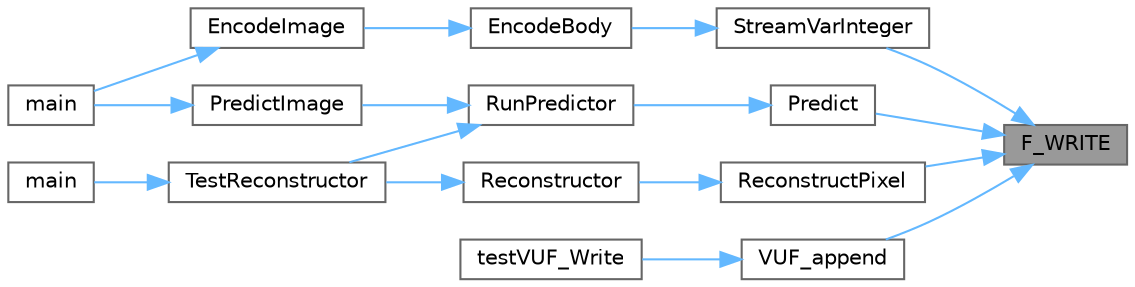 digraph "F_WRITE"
{
 // LATEX_PDF_SIZE
  bgcolor="transparent";
  edge [fontname=Helvetica,fontsize=10,labelfontname=Helvetica,labelfontsize=10];
  node [fontname=Helvetica,fontsize=10,shape=box,height=0.2,width=0.4];
  rankdir="RL";
  Node1 [id="Node000001",label="F_WRITE",height=0.2,width=0.4,color="gray40", fillcolor="grey60", style="filled", fontcolor="black",tooltip=" "];
  Node1 -> Node2 [id="edge31_Node000001_Node000002",dir="back",color="steelblue1",style="solid",tooltip=" "];
  Node2 [id="Node000002",label="Predict",height=0.2,width=0.4,color="grey40", fillcolor="white", style="filled",URL="$d8/d8e/a00344.html#a498daa18fb3529e8fffc3fff08e6bef6",tooltip=" "];
  Node2 -> Node3 [id="edge32_Node000002_Node000003",dir="back",color="steelblue1",style="solid",tooltip=" "];
  Node3 [id="Node000003",label="RunPredictor",height=0.2,width=0.4,color="grey40", fillcolor="white", style="filled",URL="$d8/d8e/a00344.html#a4a94804509574a94d896a4164802bcd2",tooltip=" "];
  Node3 -> Node4 [id="edge33_Node000003_Node000004",dir="back",color="steelblue1",style="solid",tooltip=" "];
  Node4 [id="Node000004",label="PredictImage",height=0.2,width=0.4,color="grey40", fillcolor="white", style="filled",URL="$d3/d07/a00305.html#a7fae527c979b4b287e1f9672c8d2c366",tooltip=" "];
  Node4 -> Node5 [id="edge34_Node000004_Node000005",dir="back",color="steelblue1",style="solid",tooltip=" "];
  Node5 [id="Node000005",label="main",height=0.2,width=0.4,color="grey40", fillcolor="white", style="filled",URL="$d6/d2d/a00047.html#a048af25ea3eb0571ab780e44e221650e",tooltip=" "];
  Node3 -> Node6 [id="edge35_Node000003_Node000006",dir="back",color="steelblue1",style="solid",tooltip=" "];
  Node6 [id="Node000006",label="TestReconstructor",height=0.2,width=0.4,color="grey40", fillcolor="white", style="filled",URL="$d3/d93/a00341.html#aadb567bbc159d00d6334e2eb36e6e253",tooltip=" "];
  Node6 -> Node7 [id="edge36_Node000006_Node000007",dir="back",color="steelblue1",style="solid",tooltip=" "];
  Node7 [id="Node000007",label="main",height=0.2,width=0.4,color="grey40", fillcolor="white", style="filled",URL="$d5/de0/a00050.html#a048af25ea3eb0571ab780e44e221650e",tooltip=" "];
  Node1 -> Node8 [id="edge37_Node000001_Node000008",dir="back",color="steelblue1",style="solid",tooltip=" "];
  Node8 [id="Node000008",label="ReconstructPixel",height=0.2,width=0.4,color="grey40", fillcolor="white", style="filled",URL="$d3/d93/a00341.html#aeb6c4d18e6fc666235f8ef7464d1ae29",tooltip=" "];
  Node8 -> Node9 [id="edge38_Node000008_Node000009",dir="back",color="steelblue1",style="solid",tooltip=" "];
  Node9 [id="Node000009",label="Reconstructor",height=0.2,width=0.4,color="grey40", fillcolor="white", style="filled",URL="$d3/d93/a00341.html#ad0d5b55646a3018075f07ae472ddb312",tooltip=" "];
  Node9 -> Node6 [id="edge39_Node000009_Node000006",dir="back",color="steelblue1",style="solid",tooltip=" "];
  Node1 -> Node10 [id="edge40_Node000001_Node000010",dir="back",color="steelblue1",style="solid",tooltip=" "];
  Node10 [id="Node000010",label="StreamVarInteger",height=0.2,width=0.4,color="grey40", fillcolor="white", style="filled",URL="$d6/d82/a00293.html#a8b42309d51939ee46f5f0d348fbbcbc0",tooltip=" "];
  Node10 -> Node11 [id="edge41_Node000010_Node000011",dir="back",color="steelblue1",style="solid",tooltip=" "];
  Node11 [id="Node000011",label="EncodeBody",height=0.2,width=0.4,color="grey40", fillcolor="white", style="filled",URL="$d9/dd6/a00272.html#a38c7868c2a8819e7abc16148811f2e0b",tooltip=" "];
  Node11 -> Node12 [id="edge42_Node000011_Node000012",dir="back",color="steelblue1",style="solid",tooltip=" "];
  Node12 [id="Node000012",label="EncodeImage",height=0.2,width=0.4,color="grey40", fillcolor="white", style="filled",URL="$d3/d07/a00305.html#a29f9d24093c99f0e47133d90ea4286e6",tooltip=" "];
  Node12 -> Node5 [id="edge43_Node000012_Node000005",dir="back",color="steelblue1",style="solid",tooltip=" "];
  Node1 -> Node13 [id="edge44_Node000001_Node000013",dir="back",color="steelblue1",style="solid",tooltip=" "];
  Node13 [id="Node000013",label="VUF_append",height=0.2,width=0.4,color="grey40", fillcolor="white", style="filled",URL="$dc/d84/a00338.html#a744805d2f1db68081efadb9892a297e9",tooltip=" "];
  Node13 -> Node14 [id="edge45_Node000013_Node000014",dir="back",color="steelblue1",style="solid",tooltip=" "];
  Node14 [id="Node000014",label="testVUF_Write",height=0.2,width=0.4,color="grey40", fillcolor="white", style="filled",URL="$d8/d23/a00326.html#af925d49ae82dafea37f82c0d044a6308",tooltip=" "];
}
